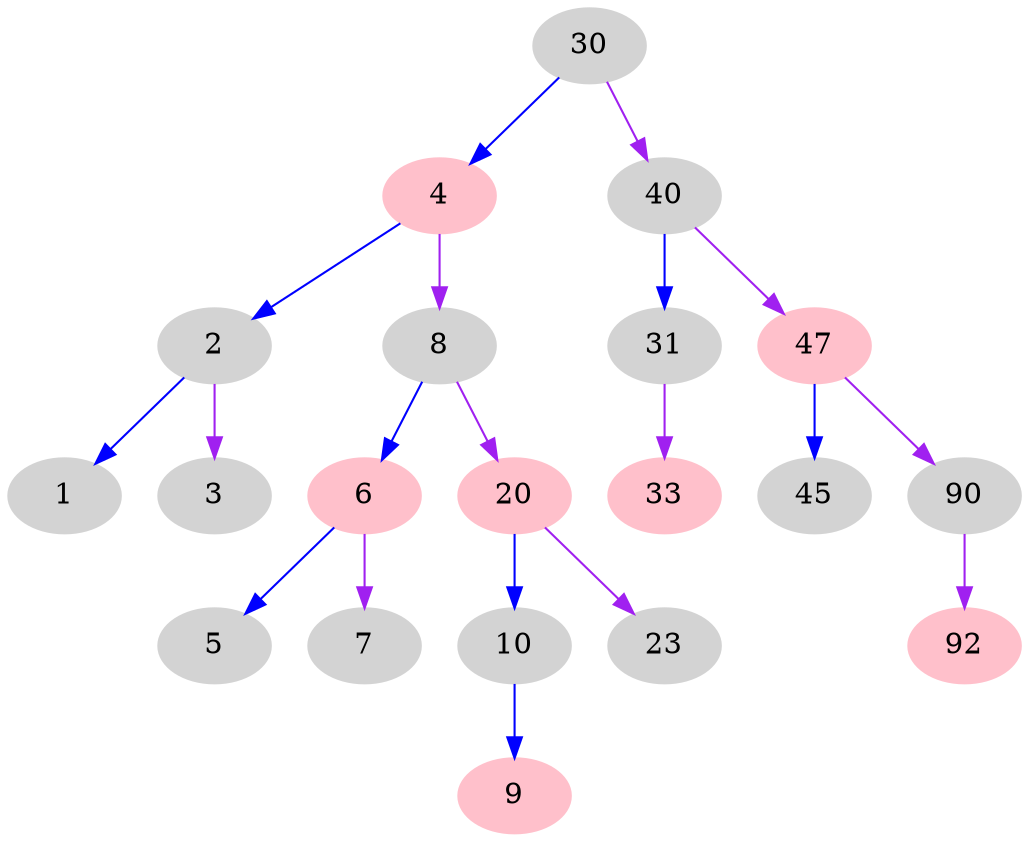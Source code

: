 digraph RedBlackTree {
30 [style=filled, label="30", color=lightgray]
30 -> 4 [color="blue"]
4 [style=filled, label="4", color=pink]
4 -> 2 [color="blue"]
2 [style=filled, label="2", color=lightgray]
2 -> 1 [color="blue"]
1 [style=filled, label="1", color=lightgray]
2 -> 3 [color="purple"]
3 [style=filled, label="3", color=lightgray]
4 -> 8 [color="purple"]
8 [style=filled, label="8", color=lightgray]
8 -> 6 [color="blue"]
6 [style=filled, label="6", color=pink]
6 -> 5 [color="blue"]
5 [style=filled, label="5", color=lightgray]
6 -> 7 [color="purple"]
7 [style=filled, label="7", color=lightgray]
8 -> 20 [color="purple"]
20 [style=filled, label="20", color=pink]
20 -> 10 [color="blue"]
10 [style=filled, label="10", color=lightgray]
10 -> 9 [color="blue"]
9 [style=filled, label="9", color=pink]
20 -> 23 [color="purple"]
23 [style=filled, label="23", color=lightgray]
30 -> 40 [color="purple"]
40 [style=filled, label="40", color=lightgray]
40 -> 31 [color="blue"]
31 [style=filled, label="31", color=lightgray]
31 -> 33 [color="purple"]
33 [style=filled, label="33", color=pink]
40 -> 47 [color="purple"]
47 [style=filled, label="47", color=pink]
47 -> 45 [color="blue"]
45 [style=filled, label="45", color=lightgray]
47 -> 90 [color="purple"]
90 [style=filled, label="90", color=lightgray]
90 -> 92 [color="purple"]
92 [style=filled, label="92", color=pink]
}